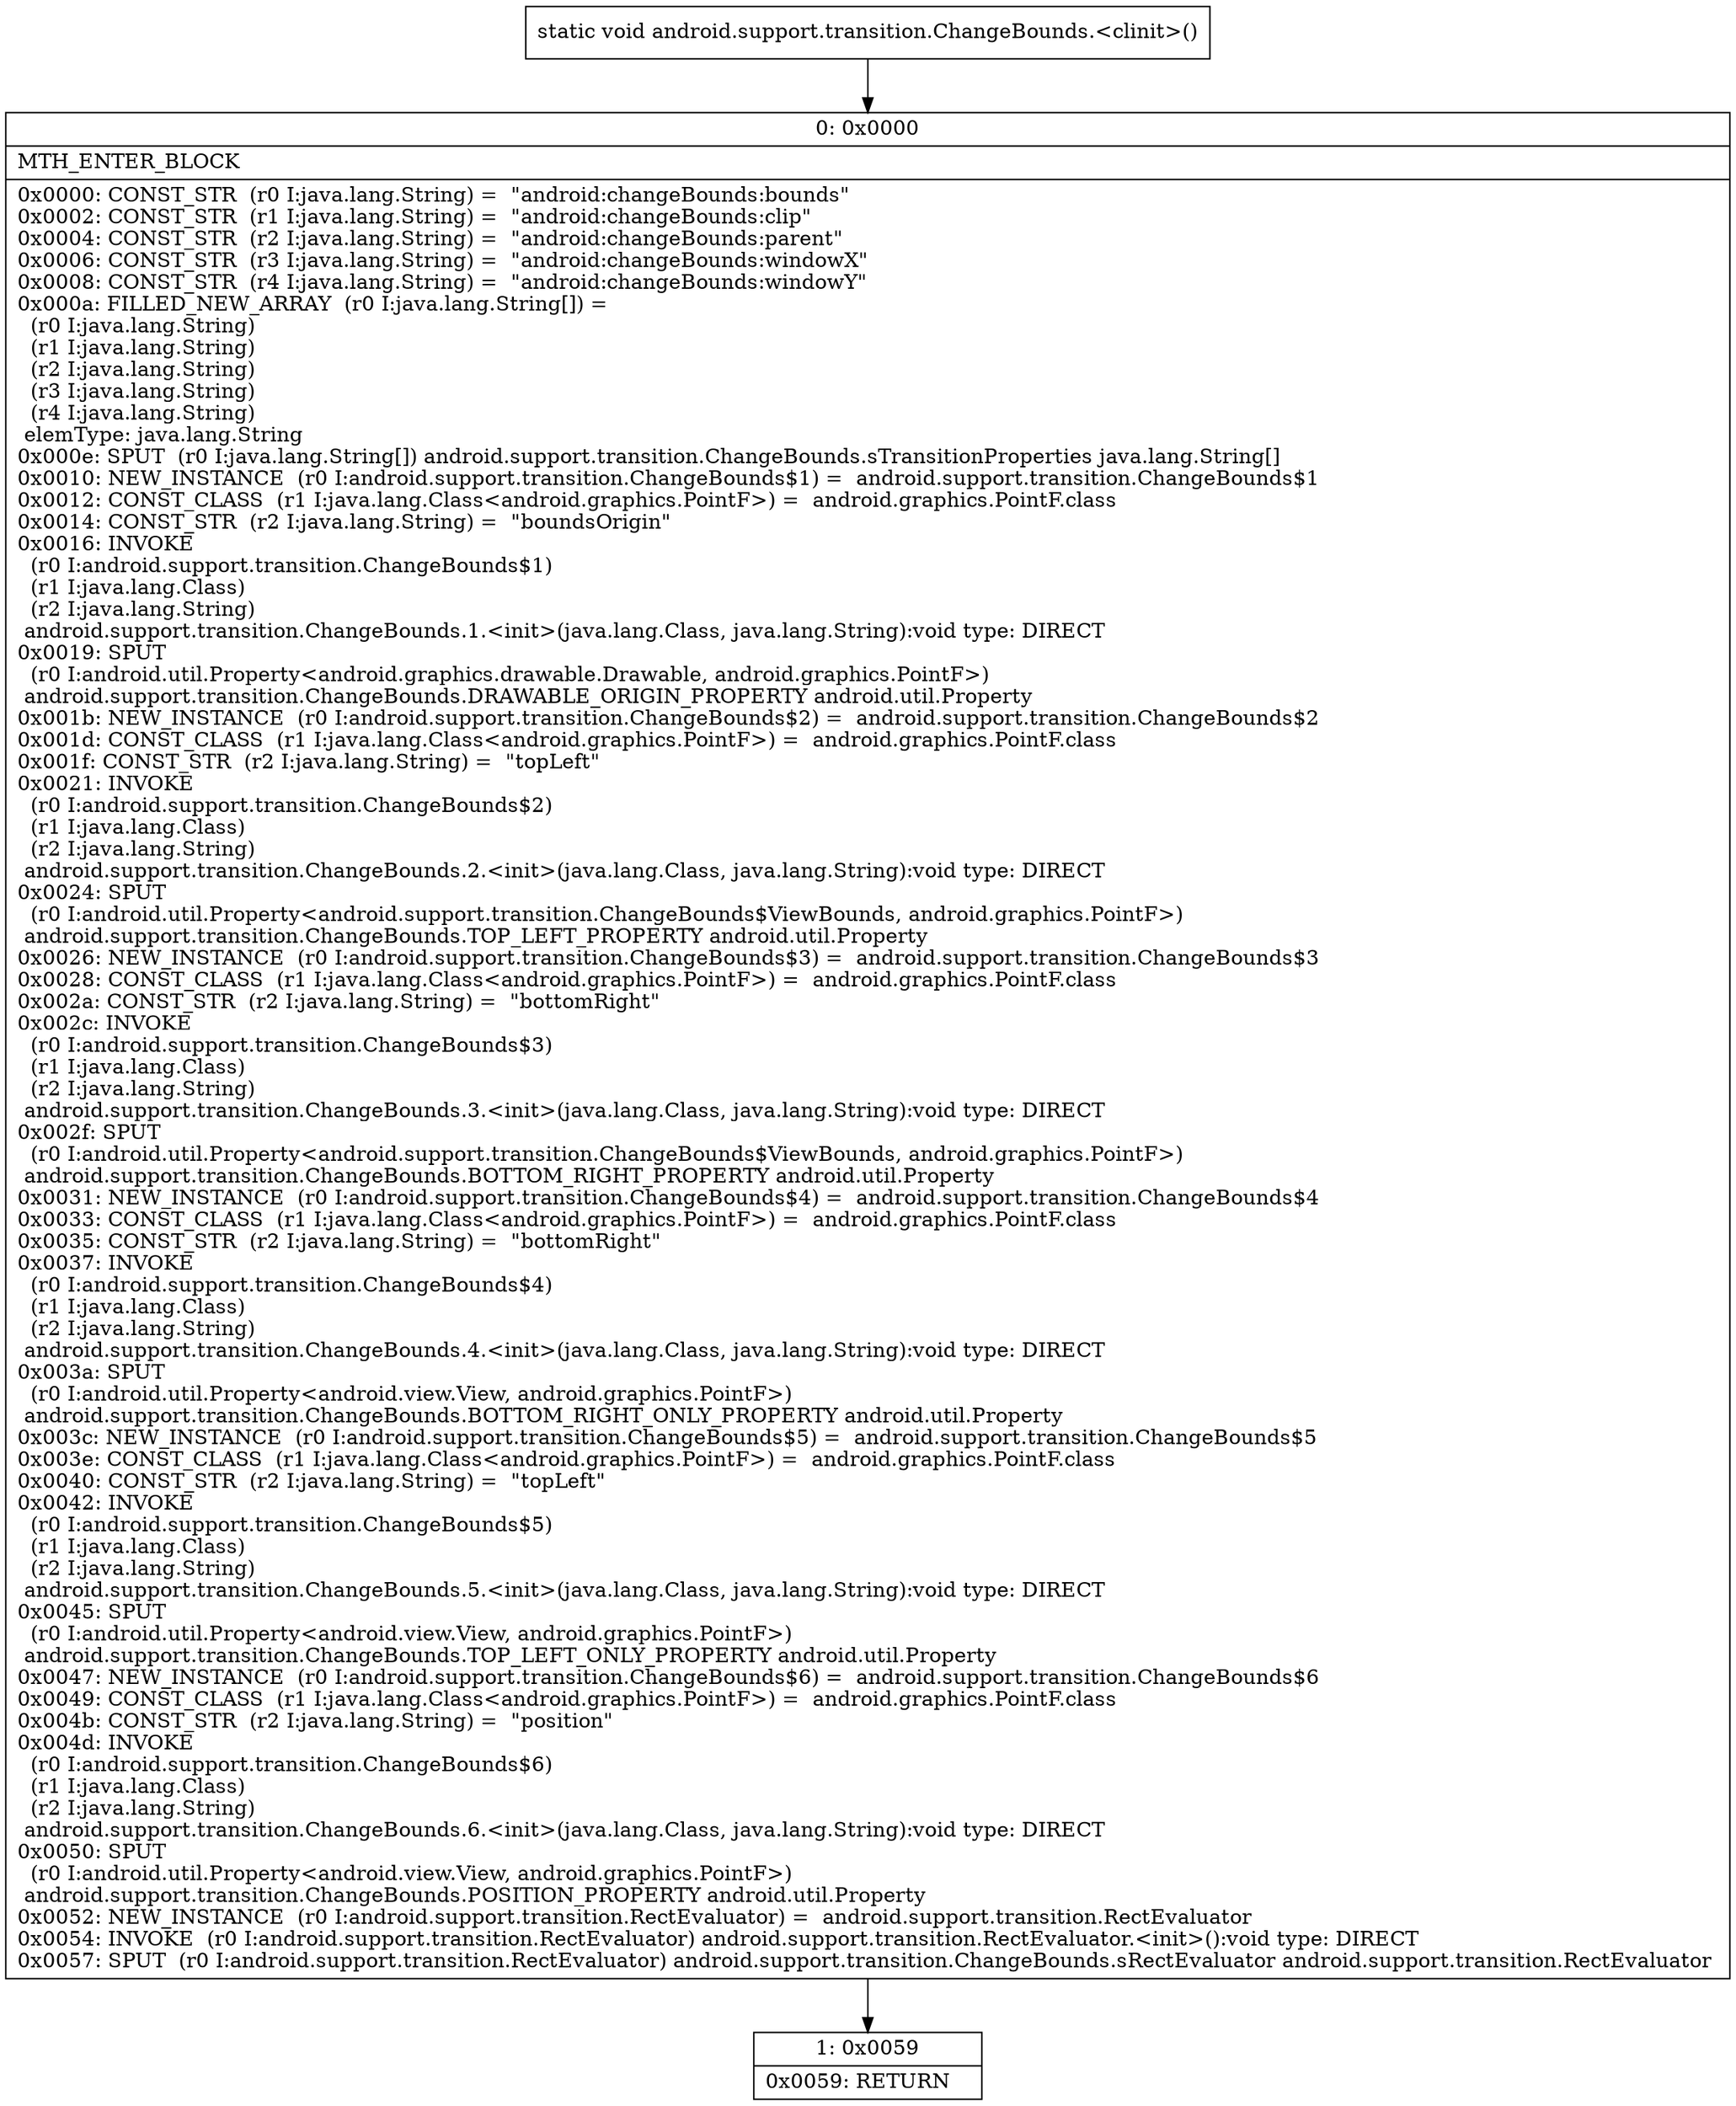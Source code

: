 digraph "CFG forandroid.support.transition.ChangeBounds.\<clinit\>()V" {
Node_0 [shape=record,label="{0\:\ 0x0000|MTH_ENTER_BLOCK\l|0x0000: CONST_STR  (r0 I:java.lang.String) =  \"android:changeBounds:bounds\" \l0x0002: CONST_STR  (r1 I:java.lang.String) =  \"android:changeBounds:clip\" \l0x0004: CONST_STR  (r2 I:java.lang.String) =  \"android:changeBounds:parent\" \l0x0006: CONST_STR  (r3 I:java.lang.String) =  \"android:changeBounds:windowX\" \l0x0008: CONST_STR  (r4 I:java.lang.String) =  \"android:changeBounds:windowY\" \l0x000a: FILLED_NEW_ARRAY  (r0 I:java.lang.String[]) = \l  (r0 I:java.lang.String)\l  (r1 I:java.lang.String)\l  (r2 I:java.lang.String)\l  (r3 I:java.lang.String)\l  (r4 I:java.lang.String)\l elemType: java.lang.String \l0x000e: SPUT  (r0 I:java.lang.String[]) android.support.transition.ChangeBounds.sTransitionProperties java.lang.String[] \l0x0010: NEW_INSTANCE  (r0 I:android.support.transition.ChangeBounds$1) =  android.support.transition.ChangeBounds$1 \l0x0012: CONST_CLASS  (r1 I:java.lang.Class\<android.graphics.PointF\>) =  android.graphics.PointF.class \l0x0014: CONST_STR  (r2 I:java.lang.String) =  \"boundsOrigin\" \l0x0016: INVOKE  \l  (r0 I:android.support.transition.ChangeBounds$1)\l  (r1 I:java.lang.Class)\l  (r2 I:java.lang.String)\l android.support.transition.ChangeBounds.1.\<init\>(java.lang.Class, java.lang.String):void type: DIRECT \l0x0019: SPUT  \l  (r0 I:android.util.Property\<android.graphics.drawable.Drawable, android.graphics.PointF\>)\l android.support.transition.ChangeBounds.DRAWABLE_ORIGIN_PROPERTY android.util.Property \l0x001b: NEW_INSTANCE  (r0 I:android.support.transition.ChangeBounds$2) =  android.support.transition.ChangeBounds$2 \l0x001d: CONST_CLASS  (r1 I:java.lang.Class\<android.graphics.PointF\>) =  android.graphics.PointF.class \l0x001f: CONST_STR  (r2 I:java.lang.String) =  \"topLeft\" \l0x0021: INVOKE  \l  (r0 I:android.support.transition.ChangeBounds$2)\l  (r1 I:java.lang.Class)\l  (r2 I:java.lang.String)\l android.support.transition.ChangeBounds.2.\<init\>(java.lang.Class, java.lang.String):void type: DIRECT \l0x0024: SPUT  \l  (r0 I:android.util.Property\<android.support.transition.ChangeBounds$ViewBounds, android.graphics.PointF\>)\l android.support.transition.ChangeBounds.TOP_LEFT_PROPERTY android.util.Property \l0x0026: NEW_INSTANCE  (r0 I:android.support.transition.ChangeBounds$3) =  android.support.transition.ChangeBounds$3 \l0x0028: CONST_CLASS  (r1 I:java.lang.Class\<android.graphics.PointF\>) =  android.graphics.PointF.class \l0x002a: CONST_STR  (r2 I:java.lang.String) =  \"bottomRight\" \l0x002c: INVOKE  \l  (r0 I:android.support.transition.ChangeBounds$3)\l  (r1 I:java.lang.Class)\l  (r2 I:java.lang.String)\l android.support.transition.ChangeBounds.3.\<init\>(java.lang.Class, java.lang.String):void type: DIRECT \l0x002f: SPUT  \l  (r0 I:android.util.Property\<android.support.transition.ChangeBounds$ViewBounds, android.graphics.PointF\>)\l android.support.transition.ChangeBounds.BOTTOM_RIGHT_PROPERTY android.util.Property \l0x0031: NEW_INSTANCE  (r0 I:android.support.transition.ChangeBounds$4) =  android.support.transition.ChangeBounds$4 \l0x0033: CONST_CLASS  (r1 I:java.lang.Class\<android.graphics.PointF\>) =  android.graphics.PointF.class \l0x0035: CONST_STR  (r2 I:java.lang.String) =  \"bottomRight\" \l0x0037: INVOKE  \l  (r0 I:android.support.transition.ChangeBounds$4)\l  (r1 I:java.lang.Class)\l  (r2 I:java.lang.String)\l android.support.transition.ChangeBounds.4.\<init\>(java.lang.Class, java.lang.String):void type: DIRECT \l0x003a: SPUT  \l  (r0 I:android.util.Property\<android.view.View, android.graphics.PointF\>)\l android.support.transition.ChangeBounds.BOTTOM_RIGHT_ONLY_PROPERTY android.util.Property \l0x003c: NEW_INSTANCE  (r0 I:android.support.transition.ChangeBounds$5) =  android.support.transition.ChangeBounds$5 \l0x003e: CONST_CLASS  (r1 I:java.lang.Class\<android.graphics.PointF\>) =  android.graphics.PointF.class \l0x0040: CONST_STR  (r2 I:java.lang.String) =  \"topLeft\" \l0x0042: INVOKE  \l  (r0 I:android.support.transition.ChangeBounds$5)\l  (r1 I:java.lang.Class)\l  (r2 I:java.lang.String)\l android.support.transition.ChangeBounds.5.\<init\>(java.lang.Class, java.lang.String):void type: DIRECT \l0x0045: SPUT  \l  (r0 I:android.util.Property\<android.view.View, android.graphics.PointF\>)\l android.support.transition.ChangeBounds.TOP_LEFT_ONLY_PROPERTY android.util.Property \l0x0047: NEW_INSTANCE  (r0 I:android.support.transition.ChangeBounds$6) =  android.support.transition.ChangeBounds$6 \l0x0049: CONST_CLASS  (r1 I:java.lang.Class\<android.graphics.PointF\>) =  android.graphics.PointF.class \l0x004b: CONST_STR  (r2 I:java.lang.String) =  \"position\" \l0x004d: INVOKE  \l  (r0 I:android.support.transition.ChangeBounds$6)\l  (r1 I:java.lang.Class)\l  (r2 I:java.lang.String)\l android.support.transition.ChangeBounds.6.\<init\>(java.lang.Class, java.lang.String):void type: DIRECT \l0x0050: SPUT  \l  (r0 I:android.util.Property\<android.view.View, android.graphics.PointF\>)\l android.support.transition.ChangeBounds.POSITION_PROPERTY android.util.Property \l0x0052: NEW_INSTANCE  (r0 I:android.support.transition.RectEvaluator) =  android.support.transition.RectEvaluator \l0x0054: INVOKE  (r0 I:android.support.transition.RectEvaluator) android.support.transition.RectEvaluator.\<init\>():void type: DIRECT \l0x0057: SPUT  (r0 I:android.support.transition.RectEvaluator) android.support.transition.ChangeBounds.sRectEvaluator android.support.transition.RectEvaluator \l}"];
Node_1 [shape=record,label="{1\:\ 0x0059|0x0059: RETURN   \l}"];
MethodNode[shape=record,label="{static void android.support.transition.ChangeBounds.\<clinit\>() }"];
MethodNode -> Node_0;
Node_0 -> Node_1;
}

